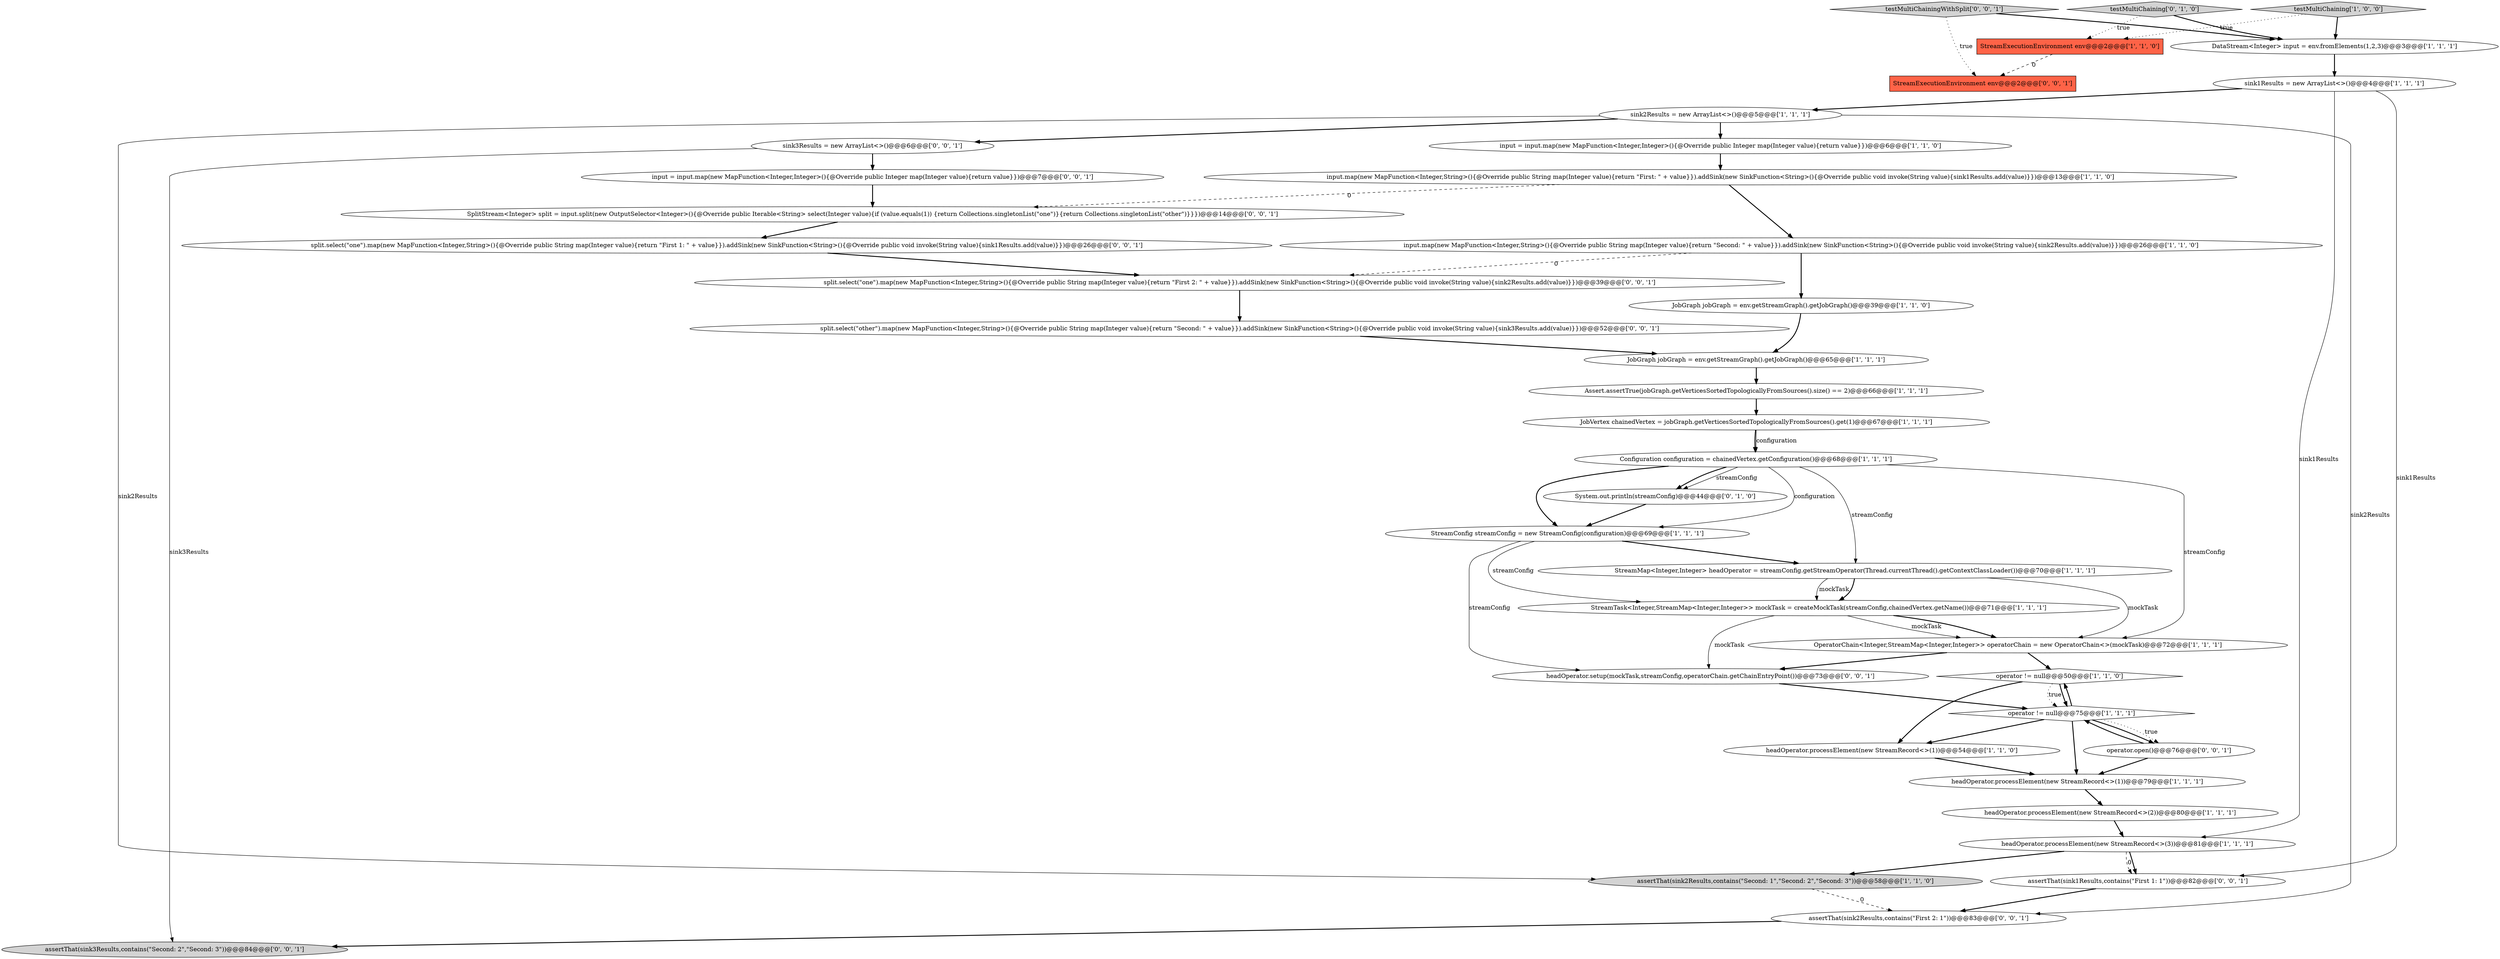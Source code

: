 digraph {
37 [style = filled, label = "testMultiChainingWithSplit['0', '0', '1']", fillcolor = lightgray, shape = diamond image = "AAA0AAABBB3BBB"];
27 [style = filled, label = "sink3Results = new ArrayList<>()@@@6@@@['0', '0', '1']", fillcolor = white, shape = ellipse image = "AAA0AAABBB3BBB"];
22 [style = filled, label = "OperatorChain<Integer,StreamMap<Integer,Integer>> operatorChain = new OperatorChain<>(mockTask)@@@72@@@['1', '1', '1']", fillcolor = white, shape = ellipse image = "AAA0AAABBB1BBB"];
32 [style = filled, label = "StreamExecutionEnvironment env@@@2@@@['0', '0', '1']", fillcolor = tomato, shape = box image = "AAA0AAABBB3BBB"];
18 [style = filled, label = "StreamMap<Integer,Integer> headOperator = streamConfig.getStreamOperator(Thread.currentThread().getContextClassLoader())@@@70@@@['1', '1', '1']", fillcolor = white, shape = ellipse image = "AAA0AAABBB1BBB"];
12 [style = filled, label = "JobGraph jobGraph = env.getStreamGraph().getJobGraph()@@@39@@@['1', '1', '0']", fillcolor = white, shape = ellipse image = "AAA0AAABBB1BBB"];
9 [style = filled, label = "assertThat(sink2Results,contains(\"Second: 1\",\"Second: 2\",\"Second: 3\"))@@@58@@@['1', '1', '0']", fillcolor = lightgray, shape = ellipse image = "AAA0AAABBB1BBB"];
17 [style = filled, label = "sink1Results = new ArrayList<>()@@@4@@@['1', '1', '1']", fillcolor = white, shape = ellipse image = "AAA0AAABBB1BBB"];
31 [style = filled, label = "assertThat(sink3Results,contains(\"Second: 2\",\"Second: 3\"))@@@84@@@['0', '0', '1']", fillcolor = lightgray, shape = ellipse image = "AAA0AAABBB3BBB"];
29 [style = filled, label = "split.select(\"one\").map(new MapFunction<Integer,String>(){@Override public String map(Integer value){return \"First 2: \" + value}}).addSink(new SinkFunction<String>(){@Override public void invoke(String value){sink2Results.add(value)}})@@@39@@@['0', '0', '1']", fillcolor = white, shape = ellipse image = "AAA0AAABBB3BBB"];
15 [style = filled, label = "DataStream<Integer> input = env.fromElements(1,2,3)@@@3@@@['1', '1', '1']", fillcolor = white, shape = ellipse image = "AAA0AAABBB1BBB"];
7 [style = filled, label = "headOperator.processElement(new StreamRecord<>(2))@@@80@@@['1', '1', '1']", fillcolor = white, shape = ellipse image = "AAA0AAABBB1BBB"];
28 [style = filled, label = "input = input.map(new MapFunction<Integer,Integer>(){@Override public Integer map(Integer value){return value}})@@@7@@@['0', '0', '1']", fillcolor = white, shape = ellipse image = "AAA0AAABBB3BBB"];
20 [style = filled, label = "headOperator.processElement(new StreamRecord<>(3))@@@81@@@['1', '1', '1']", fillcolor = white, shape = ellipse image = "AAA0AAABBB1BBB"];
25 [style = filled, label = "System.out.println(streamConfig)@@@44@@@['0', '1', '0']", fillcolor = white, shape = ellipse image = "AAA1AAABBB2BBB"];
30 [style = filled, label = "operator.open()@@@76@@@['0', '0', '1']", fillcolor = white, shape = ellipse image = "AAA0AAABBB3BBB"];
2 [style = filled, label = "headOperator.processElement(new StreamRecord<>(1))@@@54@@@['1', '1', '0']", fillcolor = white, shape = ellipse image = "AAA0AAABBB1BBB"];
24 [style = filled, label = "testMultiChaining['0', '1', '0']", fillcolor = lightgray, shape = diamond image = "AAA0AAABBB2BBB"];
11 [style = filled, label = "input.map(new MapFunction<Integer,String>(){@Override public String map(Integer value){return \"Second: \" + value}}).addSink(new SinkFunction<String>(){@Override public void invoke(String value){sink2Results.add(value)}})@@@26@@@['1', '1', '0']", fillcolor = white, shape = ellipse image = "AAA0AAABBB1BBB"];
16 [style = filled, label = "operator != null@@@50@@@['1', '1', '0']", fillcolor = white, shape = diamond image = "AAA0AAABBB1BBB"];
13 [style = filled, label = "JobVertex chainedVertex = jobGraph.getVerticesSortedTopologicallyFromSources().get(1)@@@67@@@['1', '1', '1']", fillcolor = white, shape = ellipse image = "AAA0AAABBB1BBB"];
19 [style = filled, label = "StreamExecutionEnvironment env@@@2@@@['1', '1', '0']", fillcolor = tomato, shape = box image = "AAA0AAABBB1BBB"];
33 [style = filled, label = "split.select(\"other\").map(new MapFunction<Integer,String>(){@Override public String map(Integer value){return \"Second: \" + value}}).addSink(new SinkFunction<String>(){@Override public void invoke(String value){sink3Results.add(value)}})@@@52@@@['0', '0', '1']", fillcolor = white, shape = ellipse image = "AAA0AAABBB3BBB"];
35 [style = filled, label = "split.select(\"one\").map(new MapFunction<Integer,String>(){@Override public String map(Integer value){return \"First 1: \" + value}}).addSink(new SinkFunction<String>(){@Override public void invoke(String value){sink1Results.add(value)}})@@@26@@@['0', '0', '1']", fillcolor = white, shape = ellipse image = "AAA0AAABBB3BBB"];
1 [style = filled, label = "Configuration configuration = chainedVertex.getConfiguration()@@@68@@@['1', '1', '1']", fillcolor = white, shape = ellipse image = "AAA0AAABBB1BBB"];
26 [style = filled, label = "SplitStream<Integer> split = input.split(new OutputSelector<Integer>(){@Override public Iterable<String> select(Integer value){if (value.equals(1)) {return Collections.singletonList(\"one\")}{return Collections.singletonList(\"other\")}}})@@@14@@@['0', '0', '1']", fillcolor = white, shape = ellipse image = "AAA0AAABBB3BBB"];
10 [style = filled, label = "JobGraph jobGraph = env.getStreamGraph().getJobGraph()@@@65@@@['1', '1', '1']", fillcolor = white, shape = ellipse image = "AAA0AAABBB1BBB"];
0 [style = filled, label = "Assert.assertTrue(jobGraph.getVerticesSortedTopologicallyFromSources().size() == 2)@@@66@@@['1', '1', '1']", fillcolor = white, shape = ellipse image = "AAA0AAABBB1BBB"];
21 [style = filled, label = "input = input.map(new MapFunction<Integer,Integer>(){@Override public Integer map(Integer value){return value}})@@@6@@@['1', '1', '0']", fillcolor = white, shape = ellipse image = "AAA0AAABBB1BBB"];
36 [style = filled, label = "assertThat(sink2Results,contains(\"First 2: 1\"))@@@83@@@['0', '0', '1']", fillcolor = white, shape = ellipse image = "AAA0AAABBB3BBB"];
3 [style = filled, label = "headOperator.processElement(new StreamRecord<>(1))@@@79@@@['1', '1', '1']", fillcolor = white, shape = ellipse image = "AAA0AAABBB1BBB"];
8 [style = filled, label = "StreamTask<Integer,StreamMap<Integer,Integer>> mockTask = createMockTask(streamConfig,chainedVertex.getName())@@@71@@@['1', '1', '1']", fillcolor = white, shape = ellipse image = "AAA0AAABBB1BBB"];
4 [style = filled, label = "testMultiChaining['1', '0', '0']", fillcolor = lightgray, shape = diamond image = "AAA0AAABBB1BBB"];
38 [style = filled, label = "assertThat(sink1Results,contains(\"First 1: 1\"))@@@82@@@['0', '0', '1']", fillcolor = white, shape = ellipse image = "AAA0AAABBB3BBB"];
5 [style = filled, label = "sink2Results = new ArrayList<>()@@@5@@@['1', '1', '1']", fillcolor = white, shape = ellipse image = "AAA0AAABBB1BBB"];
34 [style = filled, label = "headOperator.setup(mockTask,streamConfig,operatorChain.getChainEntryPoint())@@@73@@@['0', '0', '1']", fillcolor = white, shape = ellipse image = "AAA0AAABBB3BBB"];
23 [style = filled, label = "input.map(new MapFunction<Integer,String>(){@Override public String map(Integer value){return \"First: \" + value}}).addSink(new SinkFunction<String>(){@Override public void invoke(String value){sink1Results.add(value)}})@@@13@@@['1', '1', '0']", fillcolor = white, shape = ellipse image = "AAA0AAABBB1BBB"];
14 [style = filled, label = "operator != null@@@75@@@['1', '1', '1']", fillcolor = white, shape = diamond image = "AAA0AAABBB1BBB"];
6 [style = filled, label = "StreamConfig streamConfig = new StreamConfig(configuration)@@@69@@@['1', '1', '1']", fillcolor = white, shape = ellipse image = "AAA0AAABBB1BBB"];
1->22 [style = solid, label="streamConfig"];
8->34 [style = solid, label="mockTask"];
6->18 [style = bold, label=""];
38->36 [style = bold, label=""];
11->12 [style = bold, label=""];
14->3 [style = bold, label=""];
14->16 [style = bold, label=""];
27->28 [style = bold, label=""];
1->25 [style = solid, label="streamConfig"];
33->10 [style = bold, label=""];
26->35 [style = bold, label=""];
24->15 [style = bold, label=""];
28->26 [style = bold, label=""];
22->16 [style = bold, label=""];
16->14 [style = dotted, label="true"];
5->9 [style = solid, label="sink2Results"];
1->18 [style = solid, label="streamConfig"];
23->11 [style = bold, label=""];
7->20 [style = bold, label=""];
0->13 [style = bold, label=""];
1->6 [style = bold, label=""];
3->7 [style = bold, label=""];
1->25 [style = bold, label=""];
13->1 [style = solid, label="configuration"];
5->36 [style = solid, label="sink2Results"];
2->3 [style = bold, label=""];
16->2 [style = bold, label=""];
17->38 [style = solid, label="sink1Results"];
11->29 [style = dashed, label="0"];
12->10 [style = bold, label=""];
24->19 [style = dotted, label="true"];
6->34 [style = solid, label="streamConfig"];
1->6 [style = solid, label="configuration"];
14->30 [style = bold, label=""];
18->8 [style = solid, label="mockTask"];
22->34 [style = bold, label=""];
37->32 [style = dotted, label="true"];
5->21 [style = bold, label=""];
9->36 [style = dashed, label="0"];
36->31 [style = bold, label=""];
30->3 [style = bold, label=""];
16->14 [style = bold, label=""];
8->22 [style = bold, label=""];
20->38 [style = dashed, label="0"];
5->27 [style = bold, label=""];
18->22 [style = solid, label="mockTask"];
4->19 [style = dotted, label="true"];
6->8 [style = solid, label="streamConfig"];
20->38 [style = bold, label=""];
13->1 [style = bold, label=""];
14->2 [style = bold, label=""];
35->29 [style = bold, label=""];
27->31 [style = solid, label="sink3Results"];
17->20 [style = solid, label="sink1Results"];
20->9 [style = bold, label=""];
23->26 [style = dashed, label="0"];
18->8 [style = bold, label=""];
37->15 [style = bold, label=""];
19->32 [style = dashed, label="0"];
4->15 [style = bold, label=""];
21->23 [style = bold, label=""];
30->14 [style = bold, label=""];
25->6 [style = bold, label=""];
34->14 [style = bold, label=""];
29->33 [style = bold, label=""];
17->5 [style = bold, label=""];
10->0 [style = bold, label=""];
14->30 [style = dotted, label="true"];
8->22 [style = solid, label="mockTask"];
15->17 [style = bold, label=""];
}
